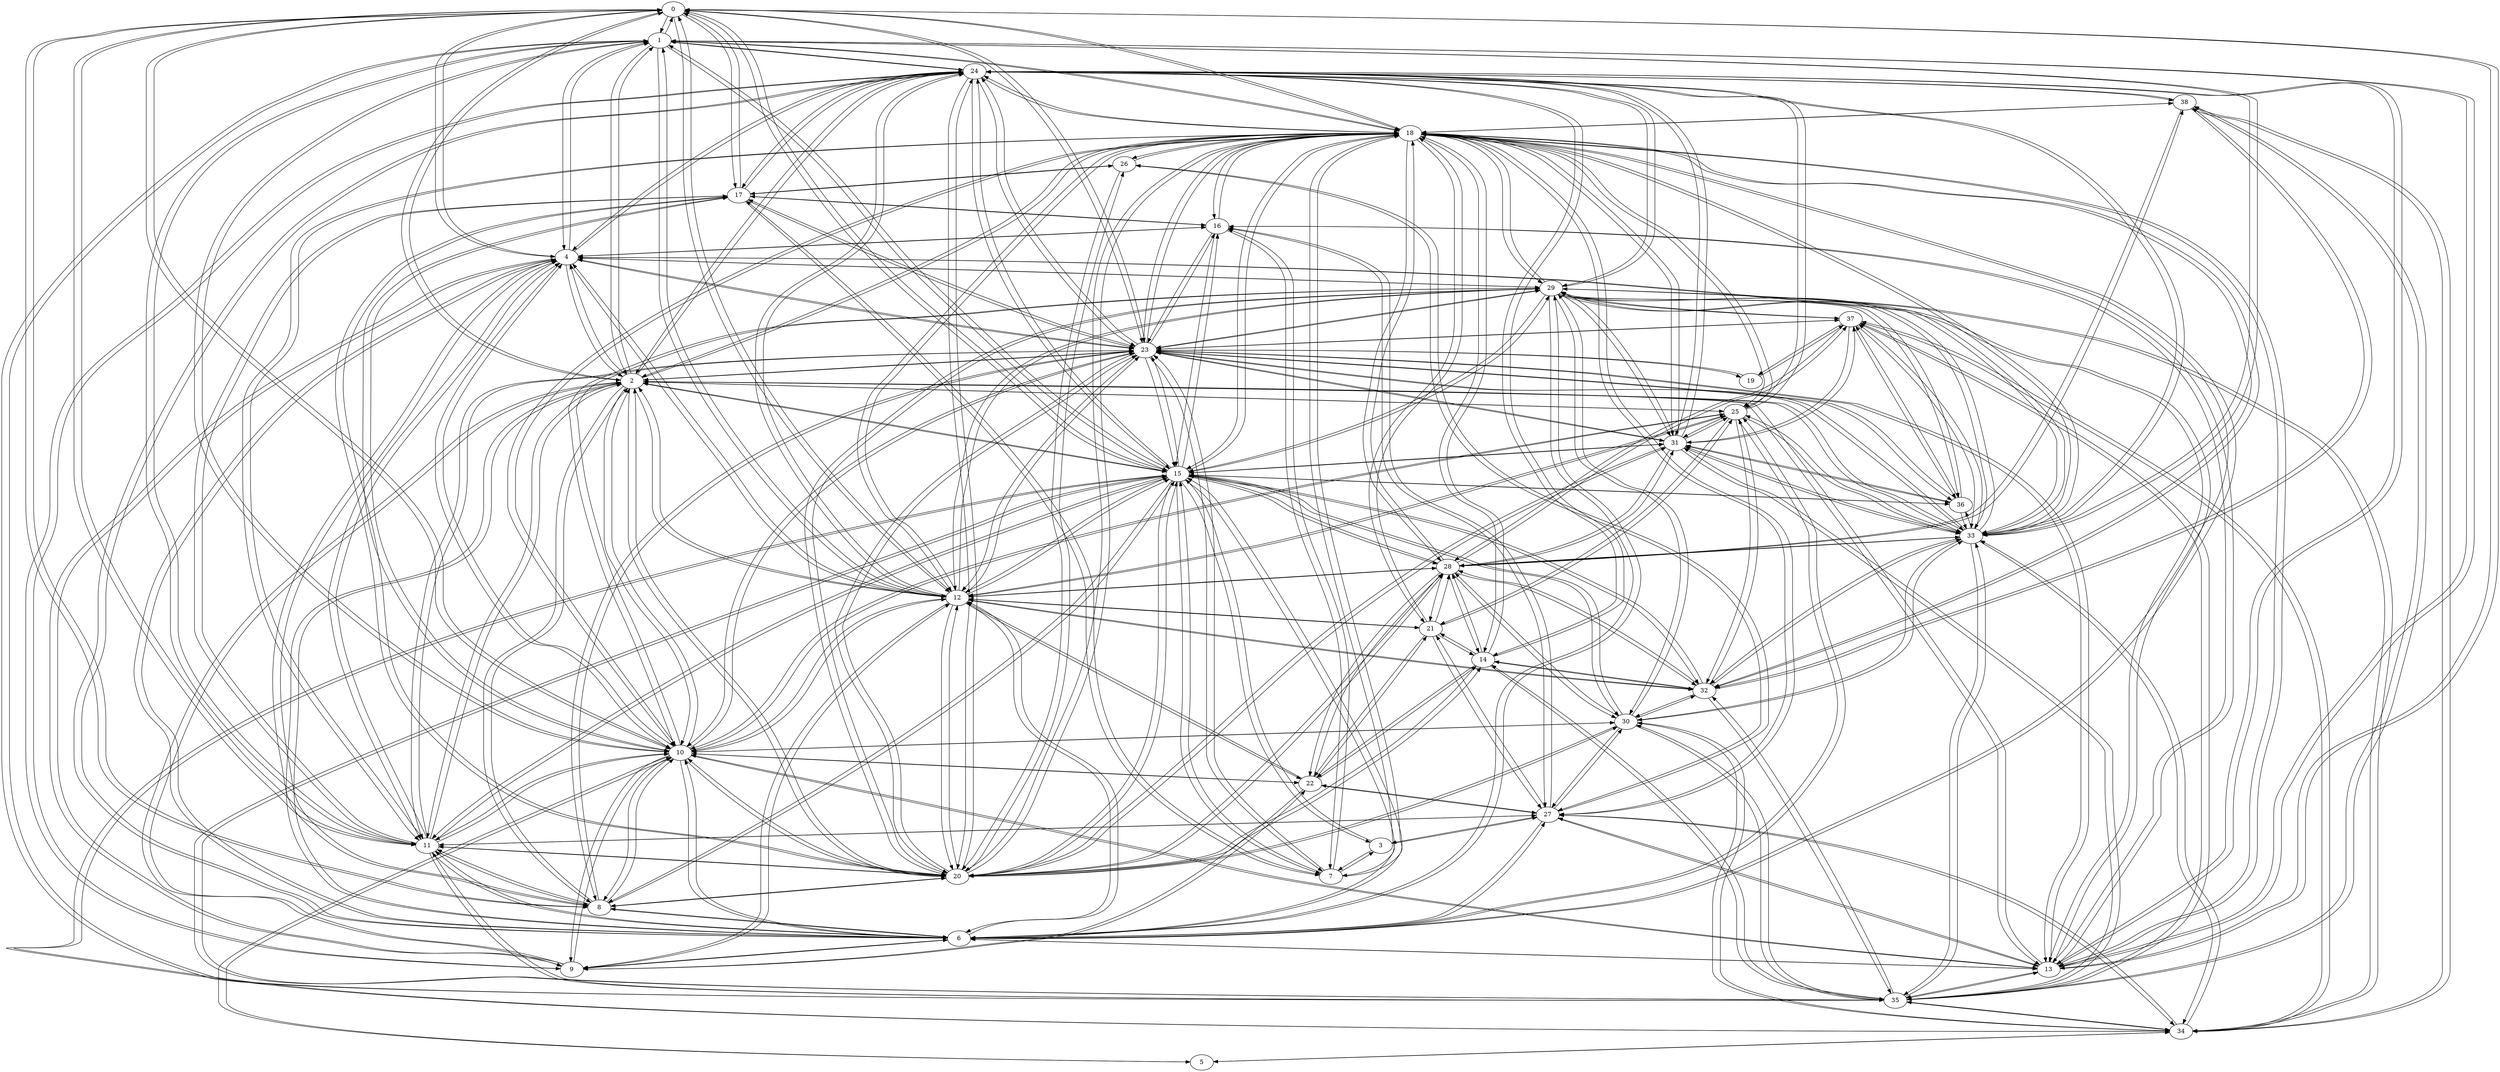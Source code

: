 strict digraph "kapf-sociational-interactions-2" {
	0	 [job="line 1 tailor"];
	1	 [job="line 1 tailor"];
	0 -> 1;
	2	 [job="line 1 tailor"];
	0 -> 2;
	4	 [job="line 1 tailor"];
	0 -> 4;
	8	 [job="line 1 tailor"];
	0 -> 8;
	10	 [job="line 1 tailor"];
	0 -> 10;
	11	 [job="line 1 tailor"];
	0 -> 11;
	12	 [job="line 1 tailor"];
	0 -> 12;
	13	 [job="line 1 tailor"];
	0 -> 13;
	15	 [job=cutter];
	0 -> 15;
	17	 [job="line 2 tailor"];
	0 -> 17;
	18	 [job="head tailor"];
	0 -> 18;
	23	 [job="line 1 tailor"];
	0 -> 23;
	1 -> 0;
	33	 [job="cotton boy"];
	1 -> 33;
	1 -> 2;
	35	 [job="cotton boy"];
	1 -> 35;
	1 -> 4;
	1 -> 10;
	1 -> 11;
	1 -> 12;
	1 -> 13;
	1 -> 15;
	1 -> 18;
	24	 [job="button machiner"];
	1 -> 24;
	2 -> 0;
	2 -> 1;
	2 -> 4;
	6	 [job="line 1 tailor"];
	2 -> 6;
	2 -> 33;
	2 -> 8;
	9	 [job="line 2 tailor"];
	2 -> 9;
	2 -> 10;
	2 -> 11;
	2 -> 12;
	2 -> 13;
	2 -> 15;
	2 -> 18;
	20	 [job="line 1 tailor"];
	2 -> 20;
	2 -> 23;
	2 -> 24;
	25	 [job="button machiner"];
	2 -> 25;
	3	 [job="line 2 tailor"];
	27	 [job="line 3 tailor"];
	3 -> 27;
	3 -> 15;
	7	 [job="line 3 tailor"];
	3 -> 7;
	4 -> 0;
	4 -> 1;
	4 -> 2;
	4 -> 6;
	4 -> 33;
	4 -> 8;
	4 -> 9;
	4 -> 10;
	4 -> 11;
	4 -> 12;
	16	 [job="line 2 tailor"];
	4 -> 16;
	4 -> 23;
	4 -> 24;
	29	 [job="cotton boy"];
	4 -> 29;
	5	 [job="line 1 tailor"];
	5 -> 10;
	34	 [job="cotton boy"];
	5 -> 34;
	6 -> 2;
	6 -> 4;
	6 -> 8;
	6 -> 9;
	6 -> 10;
	6 -> 11;
	6 -> 12;
	6 -> 13;
	6 -> 15;
	6 -> 18;
	6 -> 24;
	6 -> 25;
	6 -> 27;
	6 -> 29;
	7 -> 3;
	7 -> 15;
	7 -> 16;
	7 -> 17;
	7 -> 18;
	7 -> 23;
	8 -> 0;
	8 -> 2;
	8 -> 4;
	8 -> 6;
	8 -> 10;
	8 -> 11;
	8 -> 15;
	8 -> 20;
	8 -> 23;
	9 -> 2;
	9 -> 4;
	9 -> 6;
	9 -> 10;
	9 -> 12;
	22	 [job="line 3 tailor"];
	9 -> 22;
	9 -> 24;
	10 -> 0;
	10 -> 1;
	10 -> 2;
	10 -> 4;
	10 -> 5;
	10 -> 6;
	10 -> 8;
	10 -> 9;
	10 -> 11;
	10 -> 12;
	10 -> 13;
	10 -> 17;
	10 -> 18;
	10 -> 20;
	10 -> 22;
	10 -> 23;
	10 -> 25;
	10 -> 29;
	30	 [job="cotton boy"];
	10 -> 30;
	11 -> 0;
	11 -> 1;
	11 -> 2;
	11 -> 35;
	11 -> 4;
	11 -> 6;
	11 -> 8;
	11 -> 10;
	11 -> 15;
	11 -> 17;
	11 -> 18;
	11 -> 20;
	11 -> 23;
	11 -> 27;
	12 -> 0;
	12 -> 1;
	12 -> 2;
	12 -> 4;
	12 -> 6;
	32	 [job=ironer];
	12 -> 32;
	12 -> 9;
	12 -> 10;
	12 -> 15;
	12 -> 18;
	12 -> 20;
	21	 [job="line 3 tailor"];
	12 -> 21;
	12 -> 22;
	12 -> 23;
	12 -> 24;
	12 -> 25;
	28	 [job=ironer];
	12 -> 28;
	12 -> 29;
	13 -> 0;
	13 -> 1;
	13 -> 2;
	13 -> 35;
	13 -> 6;
	13 -> 10;
	13 -> 16;
	13 -> 18;
	13 -> 23;
	13 -> 24;
	13 -> 27;
	13 -> 29;
	14	 [job="line 3 tailor"];
	14 -> 32;
	14 -> 35;
	14 -> 18;
	14 -> 20;
	14 -> 21;
	14 -> 22;
	14 -> 24;
	14 -> 28;
	15 -> 0;
	15 -> 1;
	15 -> 2;
	15 -> 3;
	15 -> 6;
	15 -> 7;
	15 -> 8;
	15 -> 11;
	15 -> 12;
	15 -> 16;
	15 -> 18;
	15 -> 20;
	15 -> 23;
	15 -> 24;
	15 -> 28;
	15 -> 29;
	15 -> 30;
	31	 [job="cotton boy"];
	15 -> 31;
	15 -> 32;
	15 -> 34;
	15 -> 35;
	36	 [job="cotton boy"];
	15 -> 36;
	16 -> 4;
	16 -> 7;
	16 -> 13;
	16 -> 15;
	16 -> 17;
	16 -> 18;
	16 -> 23;
	16 -> 27;
	17 -> 0;
	17 -> 7;
	17 -> 10;
	17 -> 11;
	17 -> 16;
	17 -> 20;
	17 -> 23;
	17 -> 24;
	26	 [job="line 3 tailor"];
	17 -> 26;
	18 -> 0;
	18 -> 1;
	18 -> 2;
	18 -> 6;
	18 -> 7;
	18 -> 10;
	18 -> 11;
	18 -> 12;
	18 -> 13;
	18 -> 14;
	18 -> 15;
	18 -> 16;
	18 -> 20;
	18 -> 21;
	18 -> 23;
	18 -> 24;
	18 -> 25;
	18 -> 26;
	18 -> 27;
	18 -> 28;
	18 -> 29;
	18 -> 31;
	18 -> 32;
	18 -> 33;
	38	 [job=ironer];
	18 -> 38;
	19	 [job="line 3 tailor"];
	37	 [job="cotton boy"];
	19 -> 37;
	19 -> 23;
	20 -> 2;
	20 -> 8;
	20 -> 10;
	20 -> 11;
	20 -> 12;
	20 -> 14;
	20 -> 15;
	20 -> 17;
	20 -> 18;
	20 -> 23;
	20 -> 24;
	20 -> 26;
	20 -> 28;
	20 -> 29;
	20 -> 30;
	20 -> 31;
	21 -> 12;
	21 -> 14;
	21 -> 18;
	21 -> 22;
	21 -> 25;
	21 -> 27;
	21 -> 28;
	22 -> 9;
	22 -> 10;
	22 -> 12;
	22 -> 14;
	22 -> 21;
	22 -> 27;
	22 -> 28;
	23 -> 0;
	23 -> 33;
	23 -> 2;
	23 -> 4;
	23 -> 37;
	23 -> 7;
	23 -> 8;
	23 -> 10;
	23 -> 11;
	23 -> 12;
	23 -> 13;
	23 -> 15;
	23 -> 16;
	23 -> 17;
	23 -> 18;
	23 -> 19;
	23 -> 20;
	23 -> 24;
	23 -> 36;
	23 -> 29;
	23 -> 31;
	24 -> 1;
	24 -> 2;
	24 -> 4;
	24 -> 38;
	24 -> 6;
	24 -> 33;
	24 -> 9;
	24 -> 12;
	24 -> 13;
	24 -> 14;
	24 -> 15;
	24 -> 17;
	24 -> 18;
	24 -> 20;
	24 -> 23;
	24 -> 25;
	24 -> 29;
	24 -> 31;
	25 -> 32;
	25 -> 33;
	25 -> 2;
	25 -> 6;
	25 -> 10;
	25 -> 12;
	25 -> 18;
	25 -> 21;
	25 -> 24;
	25 -> 31;
	26 -> 17;
	26 -> 18;
	26 -> 27;
	26 -> 20;
	27 -> 34;
	27 -> 3;
	27 -> 6;
	27 -> 11;
	27 -> 13;
	27 -> 16;
	27 -> 18;
	27 -> 21;
	27 -> 22;
	27 -> 26;
	27 -> 30;
	28 -> 32;
	28 -> 33;
	28 -> 37;
	28 -> 38;
	28 -> 12;
	28 -> 14;
	28 -> 15;
	28 -> 18;
	28 -> 20;
	28 -> 21;
	28 -> 22;
	28 -> 30;
	28 -> 31;
	29 -> 33;
	29 -> 34;
	29 -> 36;
	29 -> 37;
	29 -> 6;
	29 -> 10;
	29 -> 12;
	29 -> 13;
	29 -> 15;
	29 -> 18;
	29 -> 20;
	29 -> 23;
	29 -> 24;
	29 -> 4;
	29 -> 30;
	29 -> 31;
	30 -> 32;
	30 -> 33;
	30 -> 34;
	30 -> 35;
	30 -> 10;
	30 -> 15;
	30 -> 20;
	30 -> 27;
	30 -> 28;
	30 -> 29;
	31 -> 33;
	31 -> 35;
	31 -> 36;
	31 -> 37;
	31 -> 15;
	31 -> 18;
	31 -> 20;
	31 -> 23;
	31 -> 24;
	31 -> 25;
	31 -> 28;
	31 -> 29;
	32 -> 33;
	32 -> 35;
	32 -> 38;
	32 -> 12;
	32 -> 14;
	32 -> 15;
	32 -> 18;
	32 -> 25;
	32 -> 28;
	32 -> 30;
	33 -> 32;
	33 -> 1;
	33 -> 34;
	33 -> 35;
	33 -> 36;
	33 -> 37;
	33 -> 2;
	33 -> 18;
	33 -> 30;
	33 -> 23;
	33 -> 24;
	33 -> 25;
	33 -> 28;
	33 -> 29;
	33 -> 4;
	33 -> 31;
	34 -> 33;
	34 -> 35;
	34 -> 37;
	34 -> 38;
	34 -> 15;
	34 -> 27;
	34 -> 29;
	34 -> 30;
	34 -> 5;
	35 -> 32;
	35 -> 33;
	35 -> 34;
	35 -> 37;
	35 -> 38;
	35 -> 1;
	35 -> 11;
	35 -> 13;
	35 -> 14;
	35 -> 15;
	35 -> 30;
	35 -> 31;
	36 -> 33;
	36 -> 37;
	36 -> 15;
	36 -> 23;
	36 -> 29;
	36 -> 31;
	37 -> 33;
	37 -> 34;
	37 -> 35;
	37 -> 36;
	37 -> 19;
	37 -> 23;
	37 -> 28;
	37 -> 29;
	37 -> 31;
	38 -> 32;
	38 -> 34;
	38 -> 35;
	38 -> 18;
	38 -> 24;
	38 -> 28;
}

